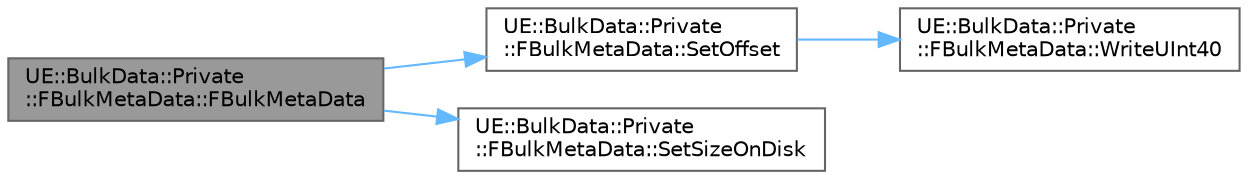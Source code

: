 digraph "UE::BulkData::Private::FBulkMetaData::FBulkMetaData"
{
 // INTERACTIVE_SVG=YES
 // LATEX_PDF_SIZE
  bgcolor="transparent";
  edge [fontname=Helvetica,fontsize=10,labelfontname=Helvetica,labelfontsize=10];
  node [fontname=Helvetica,fontsize=10,shape=box,height=0.2,width=0.4];
  rankdir="LR";
  Node1 [id="Node000001",label="UE::BulkData::Private\l::FBulkMetaData::FBulkMetaData",height=0.2,width=0.4,color="gray40", fillcolor="grey60", style="filled", fontcolor="black",tooltip=" "];
  Node1 -> Node2 [id="edge1_Node000001_Node000002",color="steelblue1",style="solid",tooltip=" "];
  Node2 [id="Node000002",label="UE::BulkData::Private\l::FBulkMetaData::SetOffset",height=0.2,width=0.4,color="grey40", fillcolor="white", style="filled",URL="$d3/d4d/classUE_1_1BulkData_1_1Private_1_1FBulkMetaData.html#ae6dd1be69649edf033a2285063021732",tooltip=" "];
  Node2 -> Node3 [id="edge2_Node000002_Node000003",color="steelblue1",style="solid",tooltip=" "];
  Node3 [id="Node000003",label="UE::BulkData::Private\l::FBulkMetaData::WriteUInt40",height=0.2,width=0.4,color="grey40", fillcolor="white", style="filled",URL="$d3/d4d/classUE_1_1BulkData_1_1Private_1_1FBulkMetaData.html#a03cbad377047e011571127f7053d4d25",tooltip=" "];
  Node1 -> Node4 [id="edge3_Node000001_Node000004",color="steelblue1",style="solid",tooltip=" "];
  Node4 [id="Node000004",label="UE::BulkData::Private\l::FBulkMetaData::SetSizeOnDisk",height=0.2,width=0.4,color="grey40", fillcolor="white", style="filled",URL="$d3/d4d/classUE_1_1BulkData_1_1Private_1_1FBulkMetaData.html#a0dafba4ab507e4834bdece8969e45b35",tooltip=" "];
}
